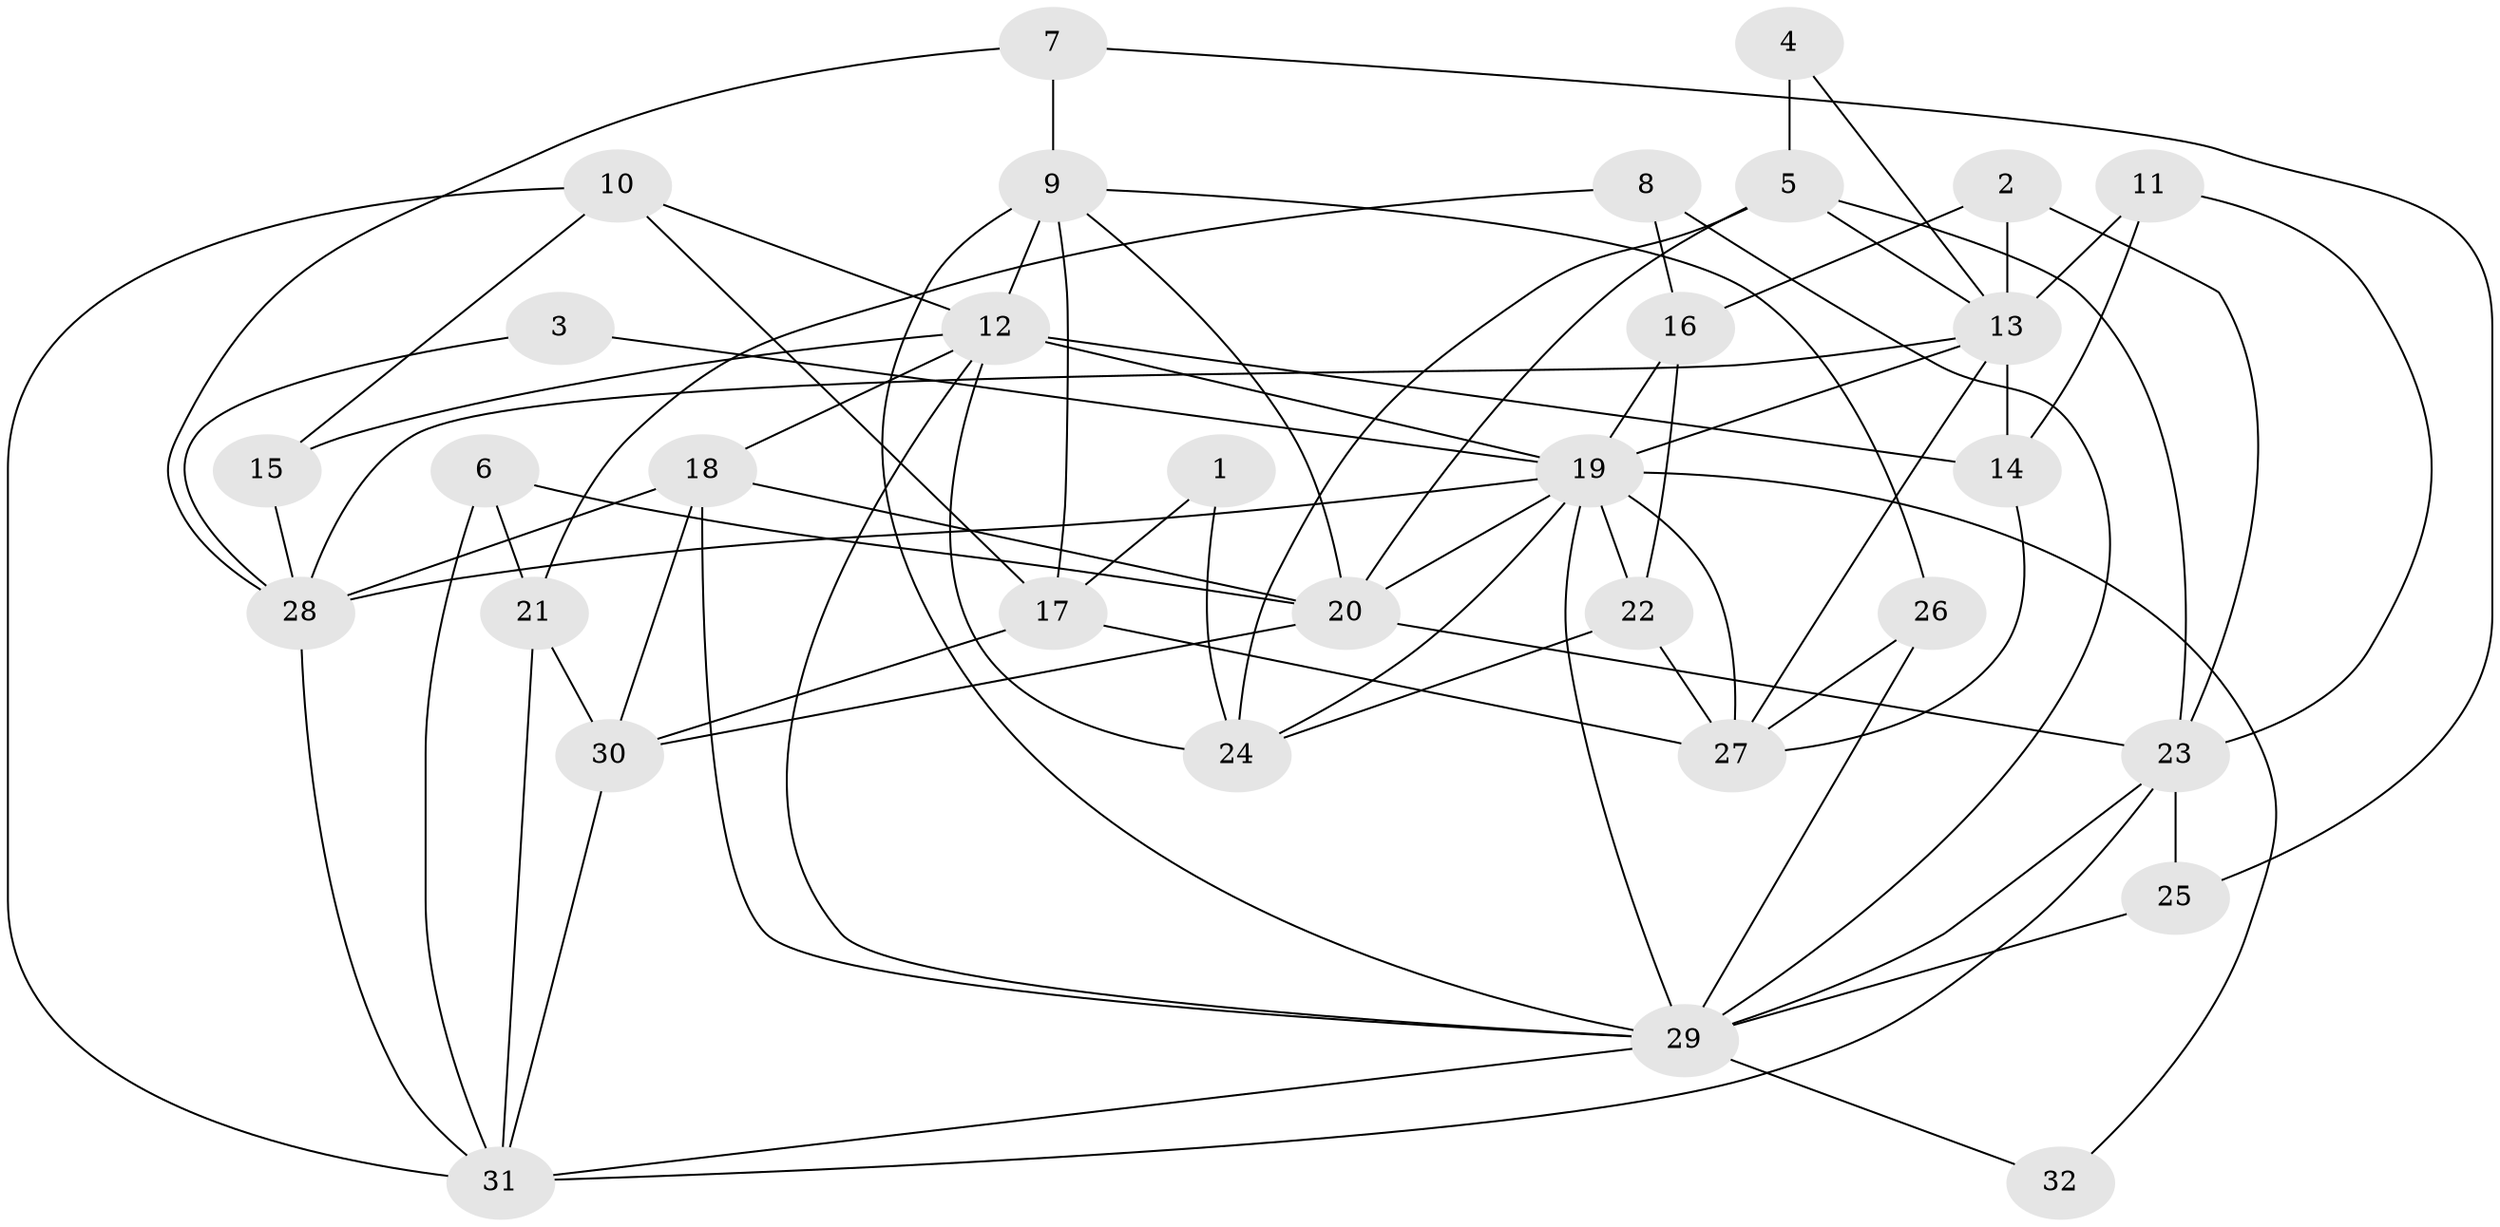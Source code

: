 // original degree distribution, {2: 0.07547169811320754, 3: 0.4528301886792453, 5: 0.16981132075471697, 6: 0.07547169811320754, 7: 0.018867924528301886, 4: 0.1509433962264151, 8: 0.05660377358490566}
// Generated by graph-tools (version 1.1) at 2025/37/03/04/25 23:37:08]
// undirected, 32 vertices, 77 edges
graph export_dot {
  node [color=gray90,style=filled];
  1;
  2;
  3;
  4;
  5;
  6;
  7;
  8;
  9;
  10;
  11;
  12;
  13;
  14;
  15;
  16;
  17;
  18;
  19;
  20;
  21;
  22;
  23;
  24;
  25;
  26;
  27;
  28;
  29;
  30;
  31;
  32;
  1 -- 17 [weight=1.0];
  1 -- 24 [weight=1.0];
  2 -- 13 [weight=1.0];
  2 -- 16 [weight=1.0];
  2 -- 23 [weight=1.0];
  3 -- 19 [weight=1.0];
  3 -- 28 [weight=1.0];
  4 -- 5 [weight=2.0];
  4 -- 13 [weight=1.0];
  5 -- 13 [weight=1.0];
  5 -- 20 [weight=1.0];
  5 -- 23 [weight=1.0];
  5 -- 24 [weight=2.0];
  6 -- 20 [weight=1.0];
  6 -- 21 [weight=1.0];
  6 -- 31 [weight=1.0];
  7 -- 9 [weight=1.0];
  7 -- 25 [weight=1.0];
  7 -- 28 [weight=1.0];
  8 -- 16 [weight=1.0];
  8 -- 21 [weight=1.0];
  8 -- 29 [weight=1.0];
  9 -- 12 [weight=1.0];
  9 -- 17 [weight=1.0];
  9 -- 20 [weight=1.0];
  9 -- 26 [weight=1.0];
  9 -- 29 [weight=2.0];
  10 -- 12 [weight=1.0];
  10 -- 15 [weight=1.0];
  10 -- 17 [weight=1.0];
  10 -- 31 [weight=1.0];
  11 -- 13 [weight=1.0];
  11 -- 14 [weight=1.0];
  11 -- 23 [weight=1.0];
  12 -- 14 [weight=2.0];
  12 -- 15 [weight=1.0];
  12 -- 18 [weight=1.0];
  12 -- 19 [weight=1.0];
  12 -- 24 [weight=1.0];
  12 -- 29 [weight=1.0];
  13 -- 14 [weight=1.0];
  13 -- 19 [weight=1.0];
  13 -- 27 [weight=1.0];
  13 -- 28 [weight=1.0];
  14 -- 27 [weight=1.0];
  15 -- 28 [weight=2.0];
  16 -- 19 [weight=1.0];
  16 -- 22 [weight=1.0];
  17 -- 27 [weight=1.0];
  17 -- 30 [weight=1.0];
  18 -- 20 [weight=1.0];
  18 -- 28 [weight=1.0];
  18 -- 29 [weight=1.0];
  18 -- 30 [weight=1.0];
  19 -- 20 [weight=1.0];
  19 -- 22 [weight=1.0];
  19 -- 24 [weight=1.0];
  19 -- 27 [weight=1.0];
  19 -- 28 [weight=1.0];
  19 -- 29 [weight=1.0];
  19 -- 32 [weight=1.0];
  20 -- 23 [weight=1.0];
  20 -- 30 [weight=1.0];
  21 -- 30 [weight=1.0];
  21 -- 31 [weight=1.0];
  22 -- 24 [weight=1.0];
  22 -- 27 [weight=1.0];
  23 -- 25 [weight=1.0];
  23 -- 29 [weight=1.0];
  23 -- 31 [weight=1.0];
  25 -- 29 [weight=1.0];
  26 -- 27 [weight=1.0];
  26 -- 29 [weight=2.0];
  28 -- 31 [weight=1.0];
  29 -- 31 [weight=1.0];
  29 -- 32 [weight=1.0];
  30 -- 31 [weight=1.0];
}
